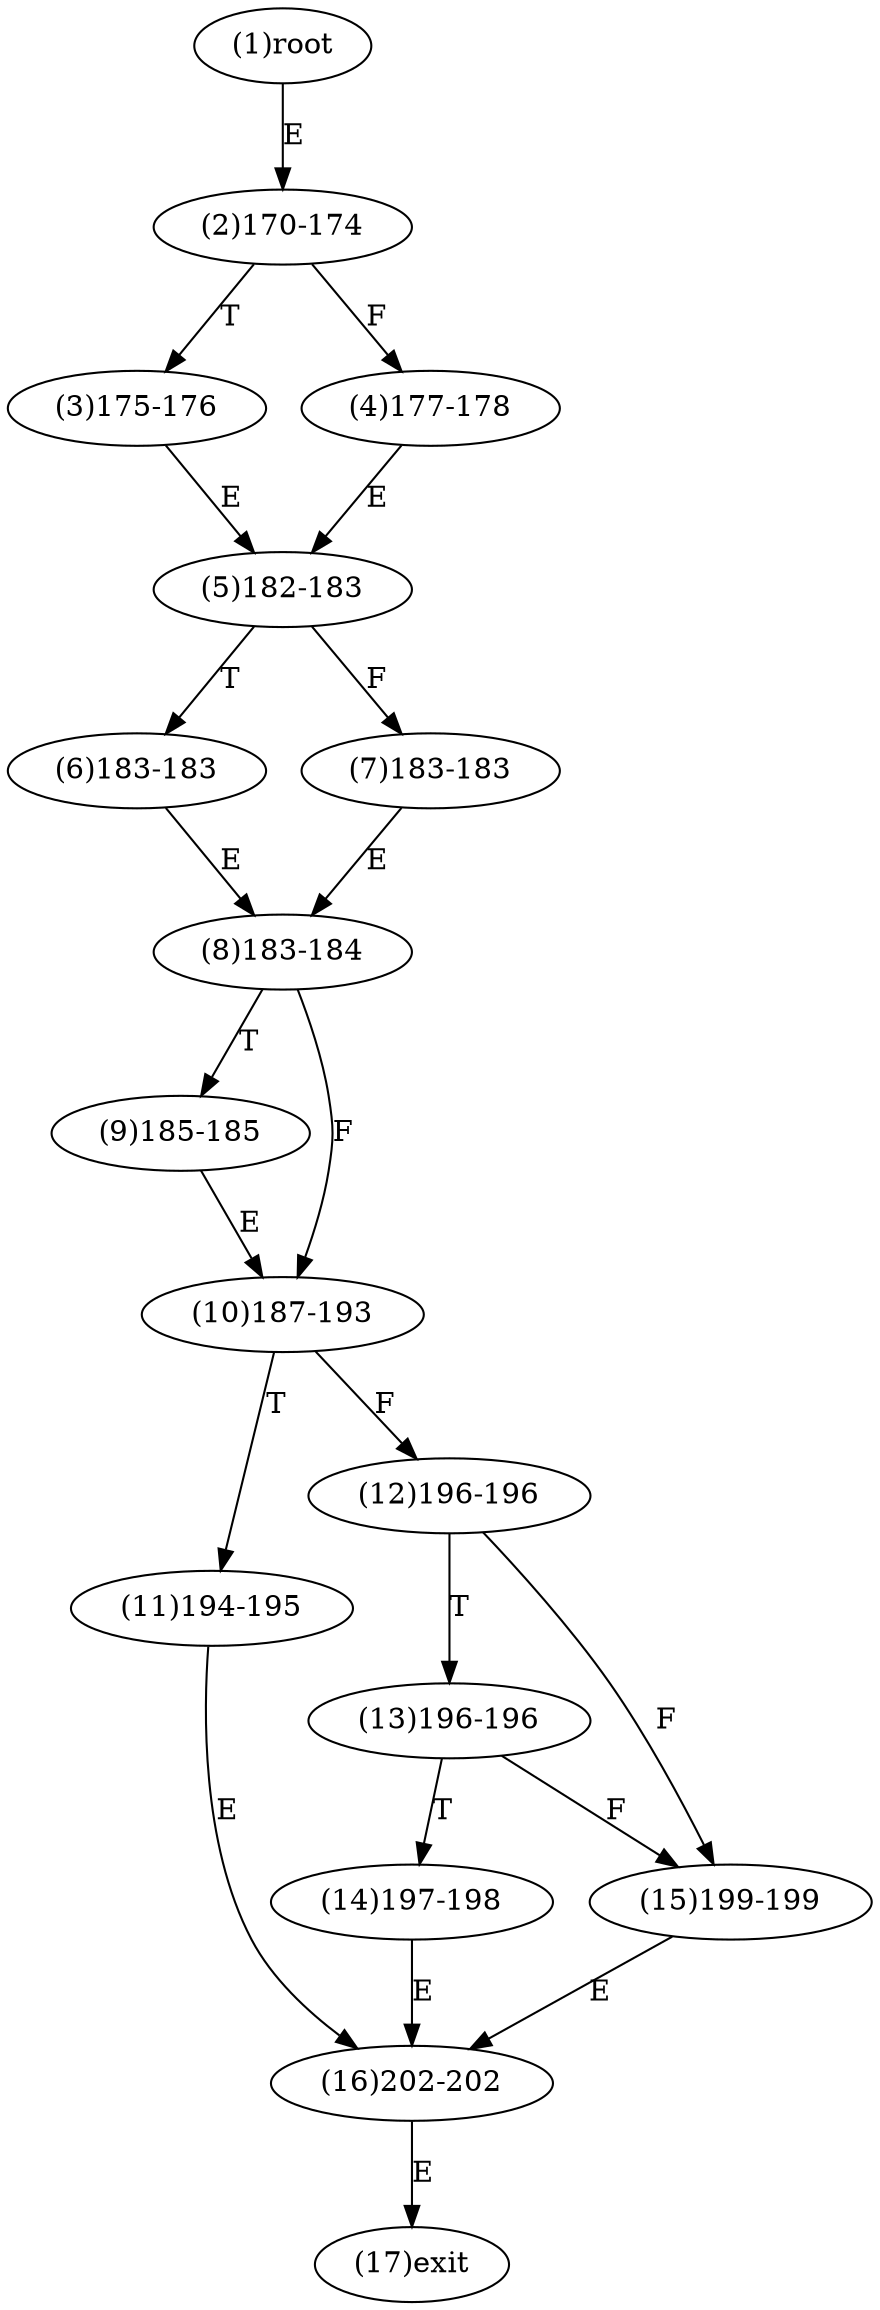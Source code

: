 digraph "" { 
1[ label="(1)root"];
2[ label="(2)170-174"];
3[ label="(3)175-176"];
4[ label="(4)177-178"];
5[ label="(5)182-183"];
6[ label="(6)183-183"];
7[ label="(7)183-183"];
8[ label="(8)183-184"];
9[ label="(9)185-185"];
10[ label="(10)187-193"];
11[ label="(11)194-195"];
12[ label="(12)196-196"];
13[ label="(13)196-196"];
14[ label="(14)197-198"];
15[ label="(15)199-199"];
17[ label="(17)exit"];
16[ label="(16)202-202"];
1->2[ label="E"];
2->4[ label="F"];
2->3[ label="T"];
3->5[ label="E"];
4->5[ label="E"];
5->7[ label="F"];
5->6[ label="T"];
6->8[ label="E"];
7->8[ label="E"];
8->10[ label="F"];
8->9[ label="T"];
9->10[ label="E"];
10->12[ label="F"];
10->11[ label="T"];
11->16[ label="E"];
12->15[ label="F"];
12->13[ label="T"];
13->15[ label="F"];
13->14[ label="T"];
14->16[ label="E"];
15->16[ label="E"];
16->17[ label="E"];
}
